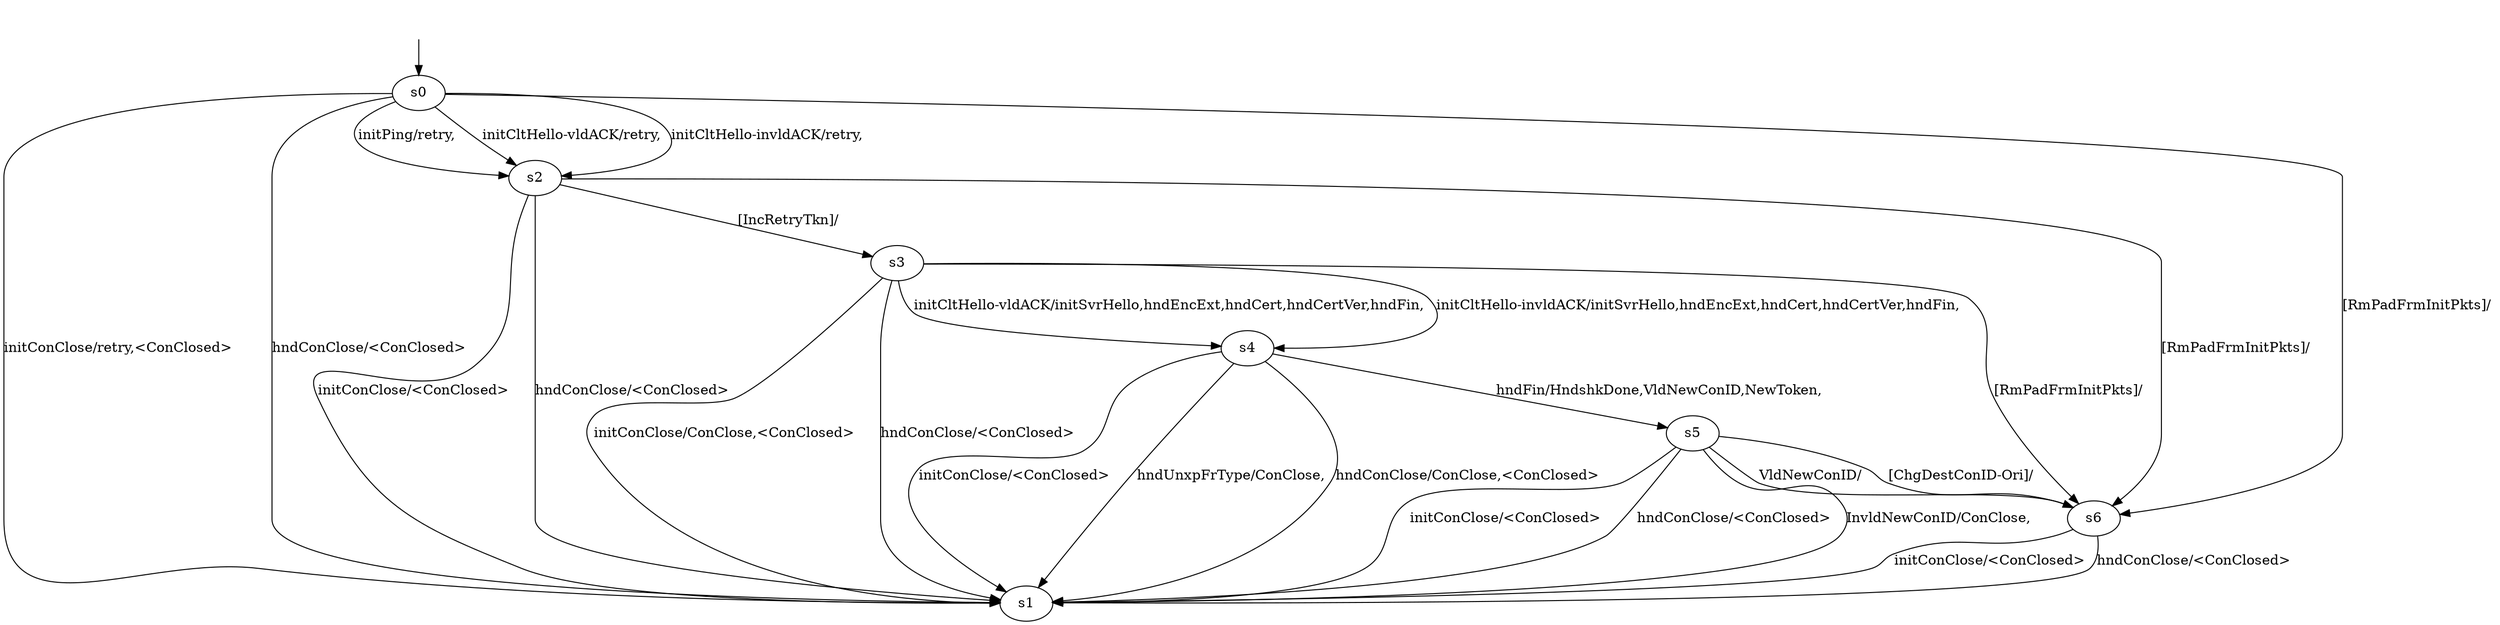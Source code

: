 digraph "../results/msquicModels/msquic-BWR-CS-0/learnedModel" {
s0 [label=s0];
s1 [label=s1];
s2 [label=s2];
s3 [label=s3];
s4 [label=s4];
s5 [label=s5];
s6 [label=s6];
s0 -> s2  [label="initPing/retry, "];
s0 -> s1  [label="initConClose/retry,<ConClosed> "];
s0 -> s2  [label="initCltHello-vldACK/retry, "];
s0 -> s2  [label="initCltHello-invldACK/retry, "];
s0 -> s1  [label="hndConClose/<ConClosed> "];
s0 -> s6  [label="[RmPadFrmInitPkts]/ "];
s2 -> s1  [label="initConClose/<ConClosed> "];
s2 -> s1  [label="hndConClose/<ConClosed> "];
s2 -> s3  [label="[IncRetryTkn]/ "];
s2 -> s6  [label="[RmPadFrmInitPkts]/ "];
s3 -> s1  [label="initConClose/ConClose,<ConClosed> "];
s3 -> s4  [label="initCltHello-vldACK/initSvrHello,hndEncExt,hndCert,hndCertVer,hndFin, "];
s3 -> s4  [label="initCltHello-invldACK/initSvrHello,hndEncExt,hndCert,hndCertVer,hndFin, "];
s3 -> s1  [label="hndConClose/<ConClosed> "];
s3 -> s6  [label="[RmPadFrmInitPkts]/ "];
s4 -> s1  [label="initConClose/<ConClosed> "];
s4 -> s5  [label="hndFin/HndshkDone,VldNewConID,NewToken, "];
s4 -> s1  [label="hndUnxpFrType/ConClose, "];
s4 -> s1  [label="hndConClose/ConClose,<ConClosed> "];
s5 -> s1  [label="initConClose/<ConClosed> "];
s5 -> s1  [label="hndConClose/<ConClosed> "];
s5 -> s6  [label="VldNewConID/ "];
s5 -> s1  [label="InvldNewConID/ConClose, "];
s5 -> s6  [label="[ChgDestConID-Ori]/ "];
s6 -> s1  [label="initConClose/<ConClosed> "];
s6 -> s1  [label="hndConClose/<ConClosed> "];
__start0 [label="", shape=none];
__start0 -> s0  [label=""];
}
